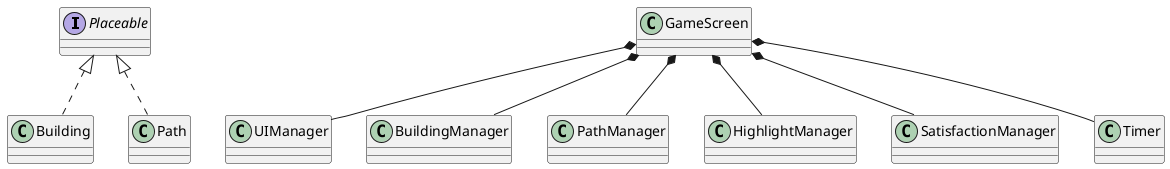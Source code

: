 @startuml

skinparam classAttributeIconSize 0


'''' Attributes and methods '''

interface Placeable
class GameScreen
class Building
class Path
class UIManager
class BuildingManager
class PathManager
class HighlightManager
class SatisfactionManager
class Timer

Placeable <|.. Building
Placeable <|.. Path
GameScreen *-- BuildingManager
GameScreen *-- PathManager
GameScreen *-- HighlightManager
GameScreen *-- UIManager
GameScreen *-- SatisfactionManager
GameScreen *-- Timer



@enduml
